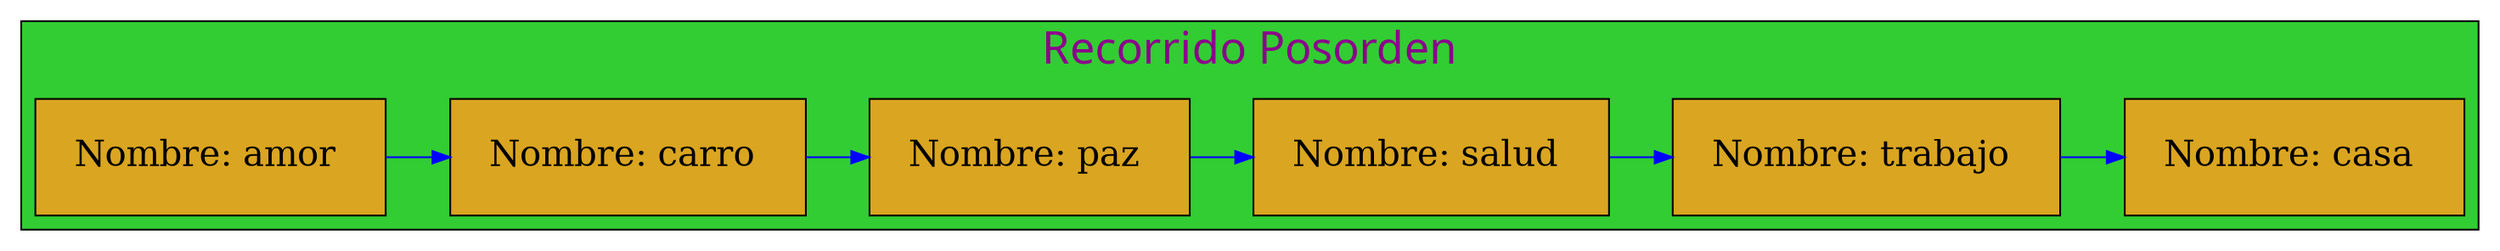 digraph Posorder_Traversal{

graph[ranksep= "0.5",nodesep= "0.5"];subgraph cluster_5{

label="Recorrido Posorden";
labelloc=t;
fontcolor=magenta4;
fontname=algerian;
fontsize=25;
style=filled;
fillcolor=limegreen;

node[margin=0.3 shape=box style=filled fontcolor=black fillcolor=goldenrod fontsize=20];
{rank=same;

25770476704[label="Nombre: amor " ];
25770476048[label="Nombre: carro " ];
25770477264[label="Nombre: paz " ];
25770476256[label="Nombre: salud " ];
25770476448[label="Nombre: trabajo " ];
25770475840[label="Nombre: casa " ];
};
25770476704 -> 25770476048 -> 25770477264 -> 25770476256 -> 25770476448 -> 25770475840 

[color=blue ];
}

}